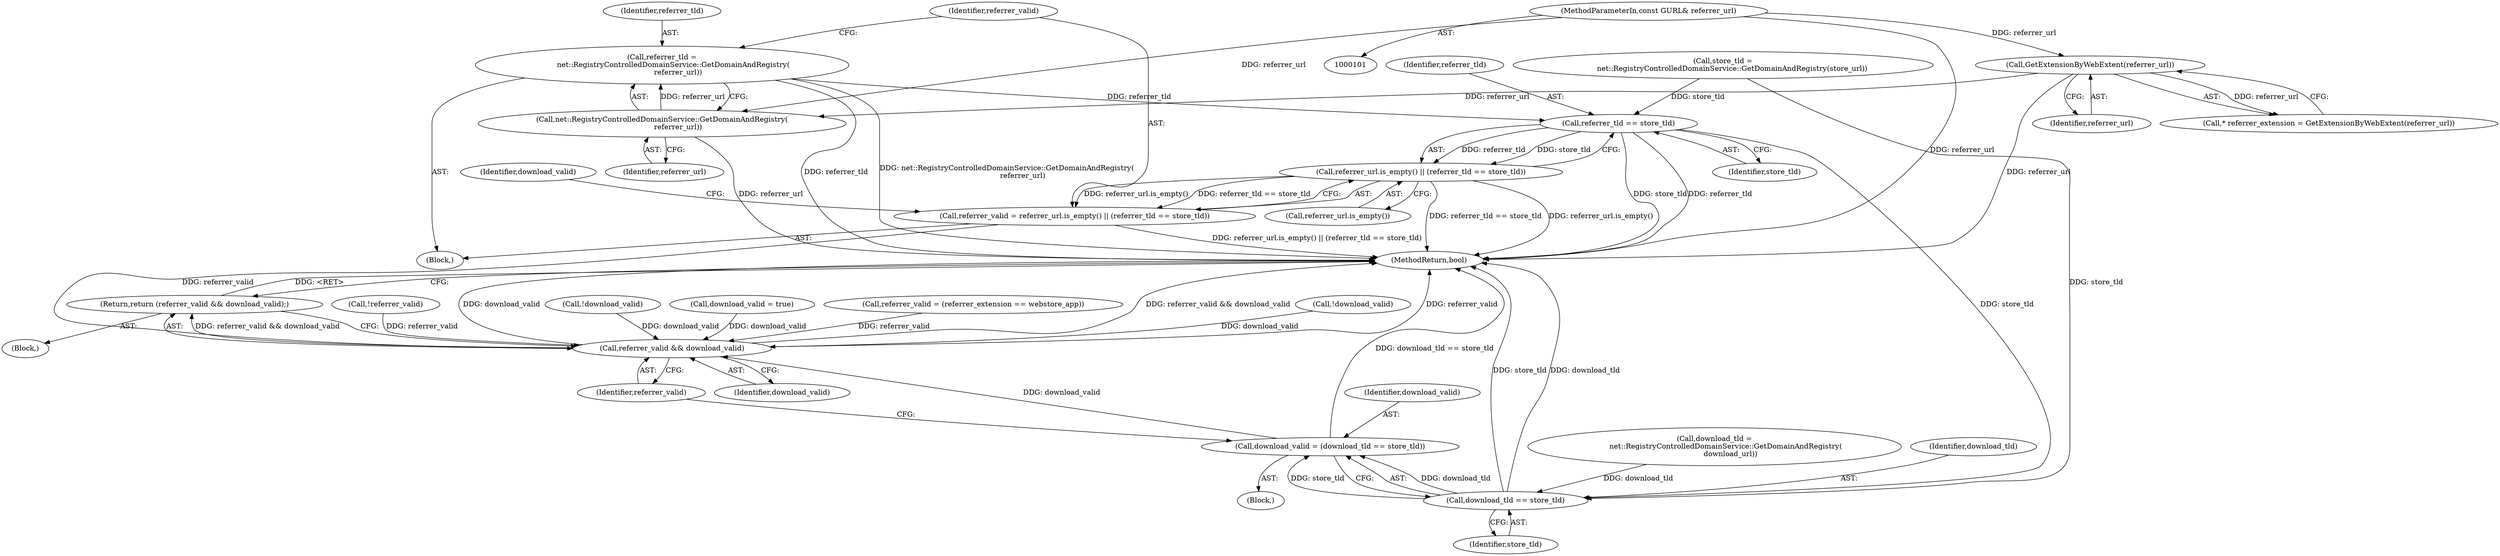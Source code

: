 digraph "0_Chrome_454434f6100cb6a529652a25b5fc181caa7c7f32@API" {
"1000187" [label="(Call,referrer_tld =\n          net::RegistryControlledDomainService::GetDomainAndRegistry(\n              referrer_url))"];
"1000189" [label="(Call,net::RegistryControlledDomainService::GetDomainAndRegistry(\n              referrer_url))"];
"1000124" [label="(Call,GetExtensionByWebExtent(referrer_url))"];
"1000103" [label="(MethodParameterIn,const GURL& referrer_url)"];
"1000195" [label="(Call,referrer_tld == store_tld)"];
"1000193" [label="(Call,referrer_url.is_empty() || (referrer_tld == store_tld))"];
"1000191" [label="(Call,referrer_valid = referrer_url.is_empty() || (referrer_tld == store_tld))"];
"1000213" [label="(Call,referrer_valid && download_valid)"];
"1000212" [label="(Return,return (referrer_valid && download_valid);)"];
"1000209" [label="(Call,download_tld == store_tld)"];
"1000207" [label="(Call,download_valid = (download_tld == store_tld))"];
"1000103" [label="(MethodParameterIn,const GURL& referrer_url)"];
"1000178" [label="(Call,store_tld =\n        net::RegistryControlledDomainService::GetDomainAndRegistry(store_url))"];
"1000194" [label="(Call,referrer_url.is_empty())"];
"1000193" [label="(Call,referrer_url.is_empty() || (referrer_tld == store_tld))"];
"1000207" [label="(Call,download_valid = (download_tld == store_tld))"];
"1000196" [label="(Identifier,referrer_tld)"];
"1000213" [label="(Call,referrer_valid && download_valid)"];
"1000104" [label="(Block,)"];
"1000203" [label="(Call,download_tld =\n          net::RegistryControlledDomainService::GetDomainAndRegistry(\n              download_url))"];
"1000201" [label="(Block,)"];
"1000187" [label="(Call,referrer_tld =\n          net::RegistryControlledDomainService::GetDomainAndRegistry(\n              referrer_url))"];
"1000122" [label="(Call,* referrer_extension = GetExtensionByWebExtent(referrer_url))"];
"1000209" [label="(Call,download_tld == store_tld)"];
"1000163" [label="(Call,download_valid = true)"];
"1000200" [label="(Identifier,download_valid)"];
"1000210" [label="(Identifier,download_tld)"];
"1000131" [label="(Call,referrer_valid = (referrer_extension == webstore_app))"];
"1000190" [label="(Identifier,referrer_url)"];
"1000212" [label="(Return,return (referrer_valid && download_valid);)"];
"1000211" [label="(Identifier,store_tld)"];
"1000197" [label="(Identifier,store_tld)"];
"1000189" [label="(Call,net::RegistryControlledDomainService::GetDomainAndRegistry(\n              referrer_url))"];
"1000214" [label="(Identifier,referrer_valid)"];
"1000195" [label="(Call,referrer_tld == store_tld)"];
"1000215" [label="(Identifier,download_valid)"];
"1000199" [label="(Call,!download_valid)"];
"1000143" [label="(Call,!download_valid)"];
"1000188" [label="(Identifier,referrer_tld)"];
"1000192" [label="(Identifier,referrer_valid)"];
"1000124" [label="(Call,GetExtensionByWebExtent(referrer_url))"];
"1000125" [label="(Identifier,referrer_url)"];
"1000208" [label="(Identifier,download_valid)"];
"1000185" [label="(Block,)"];
"1000183" [label="(Call,!referrer_valid)"];
"1000191" [label="(Call,referrer_valid = referrer_url.is_empty() || (referrer_tld == store_tld))"];
"1000216" [label="(MethodReturn,bool)"];
"1000187" -> "1000185"  [label="AST: "];
"1000187" -> "1000189"  [label="CFG: "];
"1000188" -> "1000187"  [label="AST: "];
"1000189" -> "1000187"  [label="AST: "];
"1000192" -> "1000187"  [label="CFG: "];
"1000187" -> "1000216"  [label="DDG: referrer_tld"];
"1000187" -> "1000216"  [label="DDG: net::RegistryControlledDomainService::GetDomainAndRegistry(\n              referrer_url)"];
"1000189" -> "1000187"  [label="DDG: referrer_url"];
"1000187" -> "1000195"  [label="DDG: referrer_tld"];
"1000189" -> "1000190"  [label="CFG: "];
"1000190" -> "1000189"  [label="AST: "];
"1000189" -> "1000216"  [label="DDG: referrer_url"];
"1000124" -> "1000189"  [label="DDG: referrer_url"];
"1000103" -> "1000189"  [label="DDG: referrer_url"];
"1000124" -> "1000122"  [label="AST: "];
"1000124" -> "1000125"  [label="CFG: "];
"1000125" -> "1000124"  [label="AST: "];
"1000122" -> "1000124"  [label="CFG: "];
"1000124" -> "1000216"  [label="DDG: referrer_url"];
"1000124" -> "1000122"  [label="DDG: referrer_url"];
"1000103" -> "1000124"  [label="DDG: referrer_url"];
"1000103" -> "1000101"  [label="AST: "];
"1000103" -> "1000216"  [label="DDG: referrer_url"];
"1000195" -> "1000193"  [label="AST: "];
"1000195" -> "1000197"  [label="CFG: "];
"1000196" -> "1000195"  [label="AST: "];
"1000197" -> "1000195"  [label="AST: "];
"1000193" -> "1000195"  [label="CFG: "];
"1000195" -> "1000216"  [label="DDG: store_tld"];
"1000195" -> "1000216"  [label="DDG: referrer_tld"];
"1000195" -> "1000193"  [label="DDG: referrer_tld"];
"1000195" -> "1000193"  [label="DDG: store_tld"];
"1000178" -> "1000195"  [label="DDG: store_tld"];
"1000195" -> "1000209"  [label="DDG: store_tld"];
"1000193" -> "1000191"  [label="AST: "];
"1000193" -> "1000194"  [label="CFG: "];
"1000194" -> "1000193"  [label="AST: "];
"1000191" -> "1000193"  [label="CFG: "];
"1000193" -> "1000216"  [label="DDG: referrer_url.is_empty()"];
"1000193" -> "1000216"  [label="DDG: referrer_tld == store_tld"];
"1000193" -> "1000191"  [label="DDG: referrer_url.is_empty()"];
"1000193" -> "1000191"  [label="DDG: referrer_tld == store_tld"];
"1000191" -> "1000185"  [label="AST: "];
"1000192" -> "1000191"  [label="AST: "];
"1000200" -> "1000191"  [label="CFG: "];
"1000191" -> "1000216"  [label="DDG: referrer_url.is_empty() || (referrer_tld == store_tld)"];
"1000191" -> "1000213"  [label="DDG: referrer_valid"];
"1000213" -> "1000212"  [label="AST: "];
"1000213" -> "1000214"  [label="CFG: "];
"1000213" -> "1000215"  [label="CFG: "];
"1000214" -> "1000213"  [label="AST: "];
"1000215" -> "1000213"  [label="AST: "];
"1000212" -> "1000213"  [label="CFG: "];
"1000213" -> "1000216"  [label="DDG: referrer_valid"];
"1000213" -> "1000216"  [label="DDG: referrer_valid && download_valid"];
"1000213" -> "1000216"  [label="DDG: download_valid"];
"1000213" -> "1000212"  [label="DDG: referrer_valid && download_valid"];
"1000131" -> "1000213"  [label="DDG: referrer_valid"];
"1000183" -> "1000213"  [label="DDG: referrer_valid"];
"1000163" -> "1000213"  [label="DDG: download_valid"];
"1000199" -> "1000213"  [label="DDG: download_valid"];
"1000143" -> "1000213"  [label="DDG: download_valid"];
"1000207" -> "1000213"  [label="DDG: download_valid"];
"1000212" -> "1000104"  [label="AST: "];
"1000216" -> "1000212"  [label="CFG: "];
"1000212" -> "1000216"  [label="DDG: <RET>"];
"1000209" -> "1000207"  [label="AST: "];
"1000209" -> "1000211"  [label="CFG: "];
"1000210" -> "1000209"  [label="AST: "];
"1000211" -> "1000209"  [label="AST: "];
"1000207" -> "1000209"  [label="CFG: "];
"1000209" -> "1000216"  [label="DDG: download_tld"];
"1000209" -> "1000216"  [label="DDG: store_tld"];
"1000209" -> "1000207"  [label="DDG: download_tld"];
"1000209" -> "1000207"  [label="DDG: store_tld"];
"1000203" -> "1000209"  [label="DDG: download_tld"];
"1000178" -> "1000209"  [label="DDG: store_tld"];
"1000207" -> "1000201"  [label="AST: "];
"1000208" -> "1000207"  [label="AST: "];
"1000214" -> "1000207"  [label="CFG: "];
"1000207" -> "1000216"  [label="DDG: download_tld == store_tld"];
}

